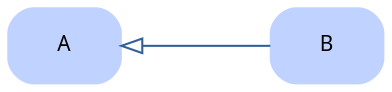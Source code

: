 
digraph "test1" {
  ranksep="1.0 equally";
  rankdir="LR";
  concentrate=true;

  
  node 
  [label="test1",tooltip="test1",URL="http://localhost/dot/test1",target="_top",fontname="sans-serif",fontsize="10.0"]
  ;
  edge 
  [label="test1",tooltip="test1",URL="http://localhost/dot/test1",target="_top",fontname="sans-serif",fontsize="10.0"]
  ;

  subgraph main {
  
  label="test1";
  tooltip="http://localhost/dot/test1";
  bgcolor="#f0f0f8";fontname="sans-serif";fontsize="8.0";
    "A" 
  [label="A",tooltip="Class A",URL="http://localhost/dot/test1#A",target="_top",color="#c0d2ff",shape="box",style="rounded,filled"]
  ;
    
    "B" 
  [label="B",tooltip="Class B",URL="http://localhost/dot/test1#B",target="_top",color="#c0d2ff",shape="box",style="rounded,filled"]
  ;
    
    "A" -> "B" 
  [label="",tooltip="",dir="back",arrowhead="onormal",arrowtail="onormal",color="#306098"]
  ;
      
  }
    
}
  
